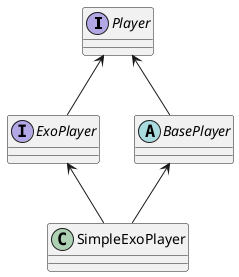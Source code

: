 
@startuml
'Player
interface Player
interface ExoPlayer
abstract class BasePlayer
class SimpleExoPlayer

Player <-- ExoPlayer
Player <-- BasePlayer
BasePlayer <-- SimpleExoPlayer
ExoPlayer <-- SimpleExoPlayer

@enduml